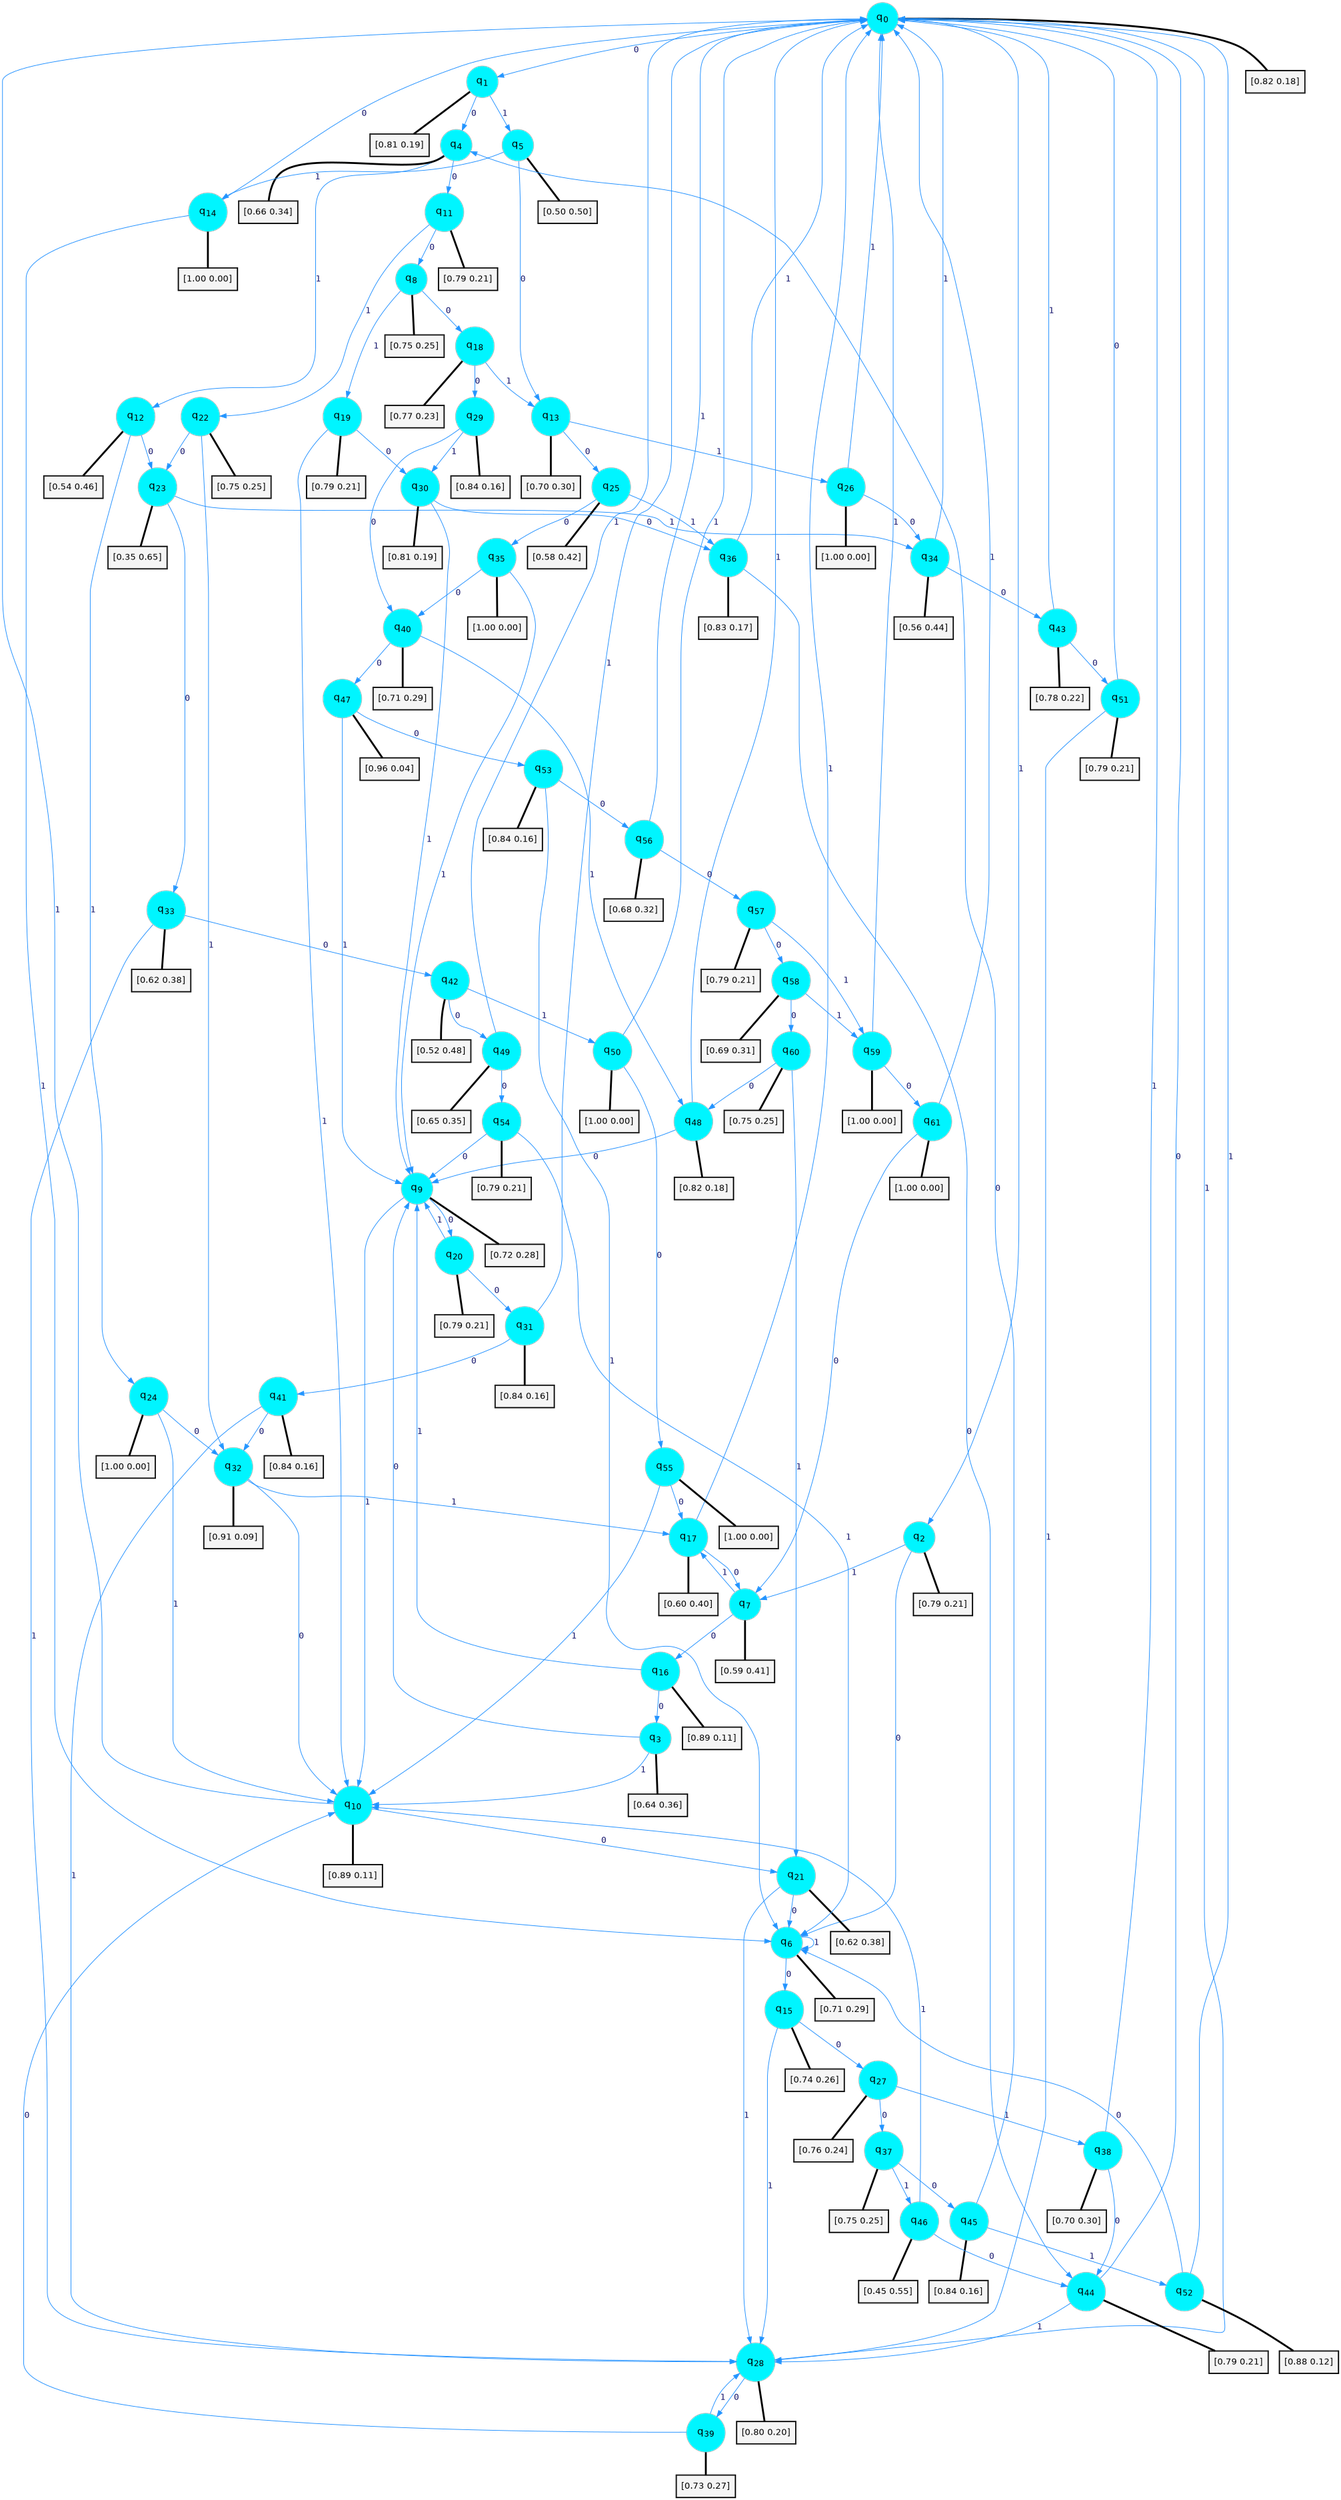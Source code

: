 digraph G {
graph [
bgcolor=transparent, dpi=300, rankdir=TD, size="40,25"];
node [
color=gray, fillcolor=turquoise1, fontcolor=black, fontname=Helvetica, fontsize=16, fontweight=bold, shape=circle, style=filled];
edge [
arrowsize=1, color=dodgerblue1, fontcolor=midnightblue, fontname=courier, fontweight=bold, penwidth=1, style=solid, weight=20];
0[label=<q<SUB>0</SUB>>];
1[label=<q<SUB>1</SUB>>];
2[label=<q<SUB>2</SUB>>];
3[label=<q<SUB>3</SUB>>];
4[label=<q<SUB>4</SUB>>];
5[label=<q<SUB>5</SUB>>];
6[label=<q<SUB>6</SUB>>];
7[label=<q<SUB>7</SUB>>];
8[label=<q<SUB>8</SUB>>];
9[label=<q<SUB>9</SUB>>];
10[label=<q<SUB>10</SUB>>];
11[label=<q<SUB>11</SUB>>];
12[label=<q<SUB>12</SUB>>];
13[label=<q<SUB>13</SUB>>];
14[label=<q<SUB>14</SUB>>];
15[label=<q<SUB>15</SUB>>];
16[label=<q<SUB>16</SUB>>];
17[label=<q<SUB>17</SUB>>];
18[label=<q<SUB>18</SUB>>];
19[label=<q<SUB>19</SUB>>];
20[label=<q<SUB>20</SUB>>];
21[label=<q<SUB>21</SUB>>];
22[label=<q<SUB>22</SUB>>];
23[label=<q<SUB>23</SUB>>];
24[label=<q<SUB>24</SUB>>];
25[label=<q<SUB>25</SUB>>];
26[label=<q<SUB>26</SUB>>];
27[label=<q<SUB>27</SUB>>];
28[label=<q<SUB>28</SUB>>];
29[label=<q<SUB>29</SUB>>];
30[label=<q<SUB>30</SUB>>];
31[label=<q<SUB>31</SUB>>];
32[label=<q<SUB>32</SUB>>];
33[label=<q<SUB>33</SUB>>];
34[label=<q<SUB>34</SUB>>];
35[label=<q<SUB>35</SUB>>];
36[label=<q<SUB>36</SUB>>];
37[label=<q<SUB>37</SUB>>];
38[label=<q<SUB>38</SUB>>];
39[label=<q<SUB>39</SUB>>];
40[label=<q<SUB>40</SUB>>];
41[label=<q<SUB>41</SUB>>];
42[label=<q<SUB>42</SUB>>];
43[label=<q<SUB>43</SUB>>];
44[label=<q<SUB>44</SUB>>];
45[label=<q<SUB>45</SUB>>];
46[label=<q<SUB>46</SUB>>];
47[label=<q<SUB>47</SUB>>];
48[label=<q<SUB>48</SUB>>];
49[label=<q<SUB>49</SUB>>];
50[label=<q<SUB>50</SUB>>];
51[label=<q<SUB>51</SUB>>];
52[label=<q<SUB>52</SUB>>];
53[label=<q<SUB>53</SUB>>];
54[label=<q<SUB>54</SUB>>];
55[label=<q<SUB>55</SUB>>];
56[label=<q<SUB>56</SUB>>];
57[label=<q<SUB>57</SUB>>];
58[label=<q<SUB>58</SUB>>];
59[label=<q<SUB>59</SUB>>];
60[label=<q<SUB>60</SUB>>];
61[label=<q<SUB>61</SUB>>];
62[label="[0.82 0.18]", shape=box,fontcolor=black, fontname=Helvetica, fontsize=14, penwidth=2, fillcolor=whitesmoke,color=black];
63[label="[0.81 0.19]", shape=box,fontcolor=black, fontname=Helvetica, fontsize=14, penwidth=2, fillcolor=whitesmoke,color=black];
64[label="[0.79 0.21]", shape=box,fontcolor=black, fontname=Helvetica, fontsize=14, penwidth=2, fillcolor=whitesmoke,color=black];
65[label="[0.64 0.36]", shape=box,fontcolor=black, fontname=Helvetica, fontsize=14, penwidth=2, fillcolor=whitesmoke,color=black];
66[label="[0.66 0.34]", shape=box,fontcolor=black, fontname=Helvetica, fontsize=14, penwidth=2, fillcolor=whitesmoke,color=black];
67[label="[0.50 0.50]", shape=box,fontcolor=black, fontname=Helvetica, fontsize=14, penwidth=2, fillcolor=whitesmoke,color=black];
68[label="[0.71 0.29]", shape=box,fontcolor=black, fontname=Helvetica, fontsize=14, penwidth=2, fillcolor=whitesmoke,color=black];
69[label="[0.59 0.41]", shape=box,fontcolor=black, fontname=Helvetica, fontsize=14, penwidth=2, fillcolor=whitesmoke,color=black];
70[label="[0.75 0.25]", shape=box,fontcolor=black, fontname=Helvetica, fontsize=14, penwidth=2, fillcolor=whitesmoke,color=black];
71[label="[0.72 0.28]", shape=box,fontcolor=black, fontname=Helvetica, fontsize=14, penwidth=2, fillcolor=whitesmoke,color=black];
72[label="[0.89 0.11]", shape=box,fontcolor=black, fontname=Helvetica, fontsize=14, penwidth=2, fillcolor=whitesmoke,color=black];
73[label="[0.79 0.21]", shape=box,fontcolor=black, fontname=Helvetica, fontsize=14, penwidth=2, fillcolor=whitesmoke,color=black];
74[label="[0.54 0.46]", shape=box,fontcolor=black, fontname=Helvetica, fontsize=14, penwidth=2, fillcolor=whitesmoke,color=black];
75[label="[0.70 0.30]", shape=box,fontcolor=black, fontname=Helvetica, fontsize=14, penwidth=2, fillcolor=whitesmoke,color=black];
76[label="[1.00 0.00]", shape=box,fontcolor=black, fontname=Helvetica, fontsize=14, penwidth=2, fillcolor=whitesmoke,color=black];
77[label="[0.74 0.26]", shape=box,fontcolor=black, fontname=Helvetica, fontsize=14, penwidth=2, fillcolor=whitesmoke,color=black];
78[label="[0.89 0.11]", shape=box,fontcolor=black, fontname=Helvetica, fontsize=14, penwidth=2, fillcolor=whitesmoke,color=black];
79[label="[0.60 0.40]", shape=box,fontcolor=black, fontname=Helvetica, fontsize=14, penwidth=2, fillcolor=whitesmoke,color=black];
80[label="[0.77 0.23]", shape=box,fontcolor=black, fontname=Helvetica, fontsize=14, penwidth=2, fillcolor=whitesmoke,color=black];
81[label="[0.79 0.21]", shape=box,fontcolor=black, fontname=Helvetica, fontsize=14, penwidth=2, fillcolor=whitesmoke,color=black];
82[label="[0.79 0.21]", shape=box,fontcolor=black, fontname=Helvetica, fontsize=14, penwidth=2, fillcolor=whitesmoke,color=black];
83[label="[0.62 0.38]", shape=box,fontcolor=black, fontname=Helvetica, fontsize=14, penwidth=2, fillcolor=whitesmoke,color=black];
84[label="[0.75 0.25]", shape=box,fontcolor=black, fontname=Helvetica, fontsize=14, penwidth=2, fillcolor=whitesmoke,color=black];
85[label="[0.35 0.65]", shape=box,fontcolor=black, fontname=Helvetica, fontsize=14, penwidth=2, fillcolor=whitesmoke,color=black];
86[label="[1.00 0.00]", shape=box,fontcolor=black, fontname=Helvetica, fontsize=14, penwidth=2, fillcolor=whitesmoke,color=black];
87[label="[0.58 0.42]", shape=box,fontcolor=black, fontname=Helvetica, fontsize=14, penwidth=2, fillcolor=whitesmoke,color=black];
88[label="[1.00 0.00]", shape=box,fontcolor=black, fontname=Helvetica, fontsize=14, penwidth=2, fillcolor=whitesmoke,color=black];
89[label="[0.76 0.24]", shape=box,fontcolor=black, fontname=Helvetica, fontsize=14, penwidth=2, fillcolor=whitesmoke,color=black];
90[label="[0.80 0.20]", shape=box,fontcolor=black, fontname=Helvetica, fontsize=14, penwidth=2, fillcolor=whitesmoke,color=black];
91[label="[0.84 0.16]", shape=box,fontcolor=black, fontname=Helvetica, fontsize=14, penwidth=2, fillcolor=whitesmoke,color=black];
92[label="[0.81 0.19]", shape=box,fontcolor=black, fontname=Helvetica, fontsize=14, penwidth=2, fillcolor=whitesmoke,color=black];
93[label="[0.84 0.16]", shape=box,fontcolor=black, fontname=Helvetica, fontsize=14, penwidth=2, fillcolor=whitesmoke,color=black];
94[label="[0.91 0.09]", shape=box,fontcolor=black, fontname=Helvetica, fontsize=14, penwidth=2, fillcolor=whitesmoke,color=black];
95[label="[0.62 0.38]", shape=box,fontcolor=black, fontname=Helvetica, fontsize=14, penwidth=2, fillcolor=whitesmoke,color=black];
96[label="[0.56 0.44]", shape=box,fontcolor=black, fontname=Helvetica, fontsize=14, penwidth=2, fillcolor=whitesmoke,color=black];
97[label="[1.00 0.00]", shape=box,fontcolor=black, fontname=Helvetica, fontsize=14, penwidth=2, fillcolor=whitesmoke,color=black];
98[label="[0.83 0.17]", shape=box,fontcolor=black, fontname=Helvetica, fontsize=14, penwidth=2, fillcolor=whitesmoke,color=black];
99[label="[0.75 0.25]", shape=box,fontcolor=black, fontname=Helvetica, fontsize=14, penwidth=2, fillcolor=whitesmoke,color=black];
100[label="[0.70 0.30]", shape=box,fontcolor=black, fontname=Helvetica, fontsize=14, penwidth=2, fillcolor=whitesmoke,color=black];
101[label="[0.73 0.27]", shape=box,fontcolor=black, fontname=Helvetica, fontsize=14, penwidth=2, fillcolor=whitesmoke,color=black];
102[label="[0.71 0.29]", shape=box,fontcolor=black, fontname=Helvetica, fontsize=14, penwidth=2, fillcolor=whitesmoke,color=black];
103[label="[0.84 0.16]", shape=box,fontcolor=black, fontname=Helvetica, fontsize=14, penwidth=2, fillcolor=whitesmoke,color=black];
104[label="[0.52 0.48]", shape=box,fontcolor=black, fontname=Helvetica, fontsize=14, penwidth=2, fillcolor=whitesmoke,color=black];
105[label="[0.78 0.22]", shape=box,fontcolor=black, fontname=Helvetica, fontsize=14, penwidth=2, fillcolor=whitesmoke,color=black];
106[label="[0.79 0.21]", shape=box,fontcolor=black, fontname=Helvetica, fontsize=14, penwidth=2, fillcolor=whitesmoke,color=black];
107[label="[0.84 0.16]", shape=box,fontcolor=black, fontname=Helvetica, fontsize=14, penwidth=2, fillcolor=whitesmoke,color=black];
108[label="[0.45 0.55]", shape=box,fontcolor=black, fontname=Helvetica, fontsize=14, penwidth=2, fillcolor=whitesmoke,color=black];
109[label="[0.96 0.04]", shape=box,fontcolor=black, fontname=Helvetica, fontsize=14, penwidth=2, fillcolor=whitesmoke,color=black];
110[label="[0.82 0.18]", shape=box,fontcolor=black, fontname=Helvetica, fontsize=14, penwidth=2, fillcolor=whitesmoke,color=black];
111[label="[0.65 0.35]", shape=box,fontcolor=black, fontname=Helvetica, fontsize=14, penwidth=2, fillcolor=whitesmoke,color=black];
112[label="[1.00 0.00]", shape=box,fontcolor=black, fontname=Helvetica, fontsize=14, penwidth=2, fillcolor=whitesmoke,color=black];
113[label="[0.79 0.21]", shape=box,fontcolor=black, fontname=Helvetica, fontsize=14, penwidth=2, fillcolor=whitesmoke,color=black];
114[label="[0.88 0.12]", shape=box,fontcolor=black, fontname=Helvetica, fontsize=14, penwidth=2, fillcolor=whitesmoke,color=black];
115[label="[0.84 0.16]", shape=box,fontcolor=black, fontname=Helvetica, fontsize=14, penwidth=2, fillcolor=whitesmoke,color=black];
116[label="[0.79 0.21]", shape=box,fontcolor=black, fontname=Helvetica, fontsize=14, penwidth=2, fillcolor=whitesmoke,color=black];
117[label="[1.00 0.00]", shape=box,fontcolor=black, fontname=Helvetica, fontsize=14, penwidth=2, fillcolor=whitesmoke,color=black];
118[label="[0.68 0.32]", shape=box,fontcolor=black, fontname=Helvetica, fontsize=14, penwidth=2, fillcolor=whitesmoke,color=black];
119[label="[0.79 0.21]", shape=box,fontcolor=black, fontname=Helvetica, fontsize=14, penwidth=2, fillcolor=whitesmoke,color=black];
120[label="[0.69 0.31]", shape=box,fontcolor=black, fontname=Helvetica, fontsize=14, penwidth=2, fillcolor=whitesmoke,color=black];
121[label="[1.00 0.00]", shape=box,fontcolor=black, fontname=Helvetica, fontsize=14, penwidth=2, fillcolor=whitesmoke,color=black];
122[label="[0.75 0.25]", shape=box,fontcolor=black, fontname=Helvetica, fontsize=14, penwidth=2, fillcolor=whitesmoke,color=black];
123[label="[1.00 0.00]", shape=box,fontcolor=black, fontname=Helvetica, fontsize=14, penwidth=2, fillcolor=whitesmoke,color=black];
0->1 [label=0];
0->2 [label=1];
0->62 [arrowhead=none, penwidth=3,color=black];
1->4 [label=0];
1->5 [label=1];
1->63 [arrowhead=none, penwidth=3,color=black];
2->6 [label=0];
2->7 [label=1];
2->64 [arrowhead=none, penwidth=3,color=black];
3->9 [label=0];
3->10 [label=1];
3->65 [arrowhead=none, penwidth=3,color=black];
4->11 [label=0];
4->12 [label=1];
4->66 [arrowhead=none, penwidth=3,color=black];
5->13 [label=0];
5->14 [label=1];
5->67 [arrowhead=none, penwidth=3,color=black];
6->15 [label=0];
6->6 [label=1];
6->68 [arrowhead=none, penwidth=3,color=black];
7->16 [label=0];
7->17 [label=1];
7->69 [arrowhead=none, penwidth=3,color=black];
8->18 [label=0];
8->19 [label=1];
8->70 [arrowhead=none, penwidth=3,color=black];
9->20 [label=0];
9->10 [label=1];
9->71 [arrowhead=none, penwidth=3,color=black];
10->21 [label=0];
10->0 [label=1];
10->72 [arrowhead=none, penwidth=3,color=black];
11->8 [label=0];
11->22 [label=1];
11->73 [arrowhead=none, penwidth=3,color=black];
12->23 [label=0];
12->24 [label=1];
12->74 [arrowhead=none, penwidth=3,color=black];
13->25 [label=0];
13->26 [label=1];
13->75 [arrowhead=none, penwidth=3,color=black];
14->0 [label=0];
14->6 [label=1];
14->76 [arrowhead=none, penwidth=3,color=black];
15->27 [label=0];
15->28 [label=1];
15->77 [arrowhead=none, penwidth=3,color=black];
16->3 [label=0];
16->9 [label=1];
16->78 [arrowhead=none, penwidth=3,color=black];
17->7 [label=0];
17->0 [label=1];
17->79 [arrowhead=none, penwidth=3,color=black];
18->29 [label=0];
18->13 [label=1];
18->80 [arrowhead=none, penwidth=3,color=black];
19->30 [label=0];
19->10 [label=1];
19->81 [arrowhead=none, penwidth=3,color=black];
20->31 [label=0];
20->9 [label=1];
20->82 [arrowhead=none, penwidth=3,color=black];
21->6 [label=0];
21->28 [label=1];
21->83 [arrowhead=none, penwidth=3,color=black];
22->23 [label=0];
22->32 [label=1];
22->84 [arrowhead=none, penwidth=3,color=black];
23->33 [label=0];
23->34 [label=1];
23->85 [arrowhead=none, penwidth=3,color=black];
24->32 [label=0];
24->10 [label=1];
24->86 [arrowhead=none, penwidth=3,color=black];
25->35 [label=0];
25->36 [label=1];
25->87 [arrowhead=none, penwidth=3,color=black];
26->34 [label=0];
26->0 [label=1];
26->88 [arrowhead=none, penwidth=3,color=black];
27->37 [label=0];
27->38 [label=1];
27->89 [arrowhead=none, penwidth=3,color=black];
28->39 [label=0];
28->0 [label=1];
28->90 [arrowhead=none, penwidth=3,color=black];
29->40 [label=0];
29->30 [label=1];
29->91 [arrowhead=none, penwidth=3,color=black];
30->36 [label=0];
30->9 [label=1];
30->92 [arrowhead=none, penwidth=3,color=black];
31->41 [label=0];
31->0 [label=1];
31->93 [arrowhead=none, penwidth=3,color=black];
32->10 [label=0];
32->17 [label=1];
32->94 [arrowhead=none, penwidth=3,color=black];
33->42 [label=0];
33->28 [label=1];
33->95 [arrowhead=none, penwidth=3,color=black];
34->43 [label=0];
34->0 [label=1];
34->96 [arrowhead=none, penwidth=3,color=black];
35->40 [label=0];
35->9 [label=1];
35->97 [arrowhead=none, penwidth=3,color=black];
36->44 [label=0];
36->0 [label=1];
36->98 [arrowhead=none, penwidth=3,color=black];
37->45 [label=0];
37->46 [label=1];
37->99 [arrowhead=none, penwidth=3,color=black];
38->44 [label=0];
38->0 [label=1];
38->100 [arrowhead=none, penwidth=3,color=black];
39->10 [label=0];
39->28 [label=1];
39->101 [arrowhead=none, penwidth=3,color=black];
40->47 [label=0];
40->48 [label=1];
40->102 [arrowhead=none, penwidth=3,color=black];
41->32 [label=0];
41->28 [label=1];
41->103 [arrowhead=none, penwidth=3,color=black];
42->49 [label=0];
42->50 [label=1];
42->104 [arrowhead=none, penwidth=3,color=black];
43->51 [label=0];
43->0 [label=1];
43->105 [arrowhead=none, penwidth=3,color=black];
44->0 [label=0];
44->28 [label=1];
44->106 [arrowhead=none, penwidth=3,color=black];
45->4 [label=0];
45->52 [label=1];
45->107 [arrowhead=none, penwidth=3,color=black];
46->44 [label=0];
46->10 [label=1];
46->108 [arrowhead=none, penwidth=3,color=black];
47->53 [label=0];
47->9 [label=1];
47->109 [arrowhead=none, penwidth=3,color=black];
48->9 [label=0];
48->0 [label=1];
48->110 [arrowhead=none, penwidth=3,color=black];
49->54 [label=0];
49->0 [label=1];
49->111 [arrowhead=none, penwidth=3,color=black];
50->55 [label=0];
50->0 [label=1];
50->112 [arrowhead=none, penwidth=3,color=black];
51->0 [label=0];
51->28 [label=1];
51->113 [arrowhead=none, penwidth=3,color=black];
52->6 [label=0];
52->0 [label=1];
52->114 [arrowhead=none, penwidth=3,color=black];
53->56 [label=0];
53->6 [label=1];
53->115 [arrowhead=none, penwidth=3,color=black];
54->9 [label=0];
54->6 [label=1];
54->116 [arrowhead=none, penwidth=3,color=black];
55->17 [label=0];
55->10 [label=1];
55->117 [arrowhead=none, penwidth=3,color=black];
56->57 [label=0];
56->0 [label=1];
56->118 [arrowhead=none, penwidth=3,color=black];
57->58 [label=0];
57->59 [label=1];
57->119 [arrowhead=none, penwidth=3,color=black];
58->60 [label=0];
58->59 [label=1];
58->120 [arrowhead=none, penwidth=3,color=black];
59->61 [label=0];
59->0 [label=1];
59->121 [arrowhead=none, penwidth=3,color=black];
60->48 [label=0];
60->21 [label=1];
60->122 [arrowhead=none, penwidth=3,color=black];
61->7 [label=0];
61->0 [label=1];
61->123 [arrowhead=none, penwidth=3,color=black];
}
